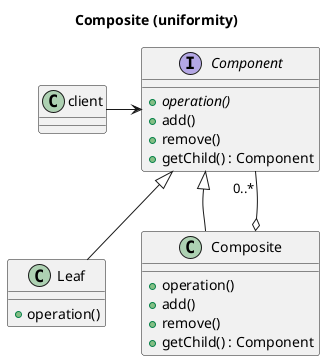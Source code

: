 @startuml CompositeUniformity_diagram

title "Composite (uniformity)"

class client {
}

interface Component {
    + {abstract} operation()
    + add()
    + remove()
    + getChild() : Component
}

client -> Component

class Leaf {
    + operation()
}

Component <|-- Leaf

class Composite {
    + operation()
    + add()
    + remove()
    + getChild() : Component
}

Component <|-- Composite
Component <-[hidden]- Composite
Component "0..* " --o Composite

@enduml
